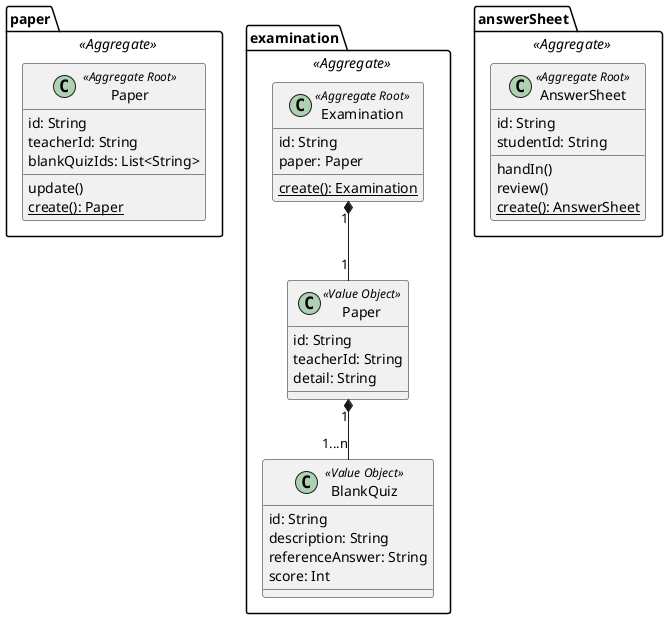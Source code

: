 @startuml

package paper <<Aggregate>> {
    class Paper <<Aggregate Root>> {
        id: String
        teacherId: String
        blankQuizIds: List<String>
        update()
        {static} create(): Paper
    }
}

package examination <<Aggregate>>  {

    class Examination <<Aggregate Root>> {
        id: String
        paper: Paper
        {static} create(): Examination
    }

    class "Paper" as p <<Value Object>>{
        id: String
        teacherId: String
        detail: String
    }

    class "BlankQuiz" as b <<Value Object>> {
        id: String
        description: String
        referenceAnswer: String
        score: Int
    }

    Examination "1" *-- "1" p
    p "1" *-- "1...n" b
}

package answerSheet <<Aggregate>> {
    class AnswerSheet <<Aggregate Root>> {
        id: String
        studentId: String
        handIn()
        review()
        {static} create(): AnswerSheet
    }
}

@enduml
